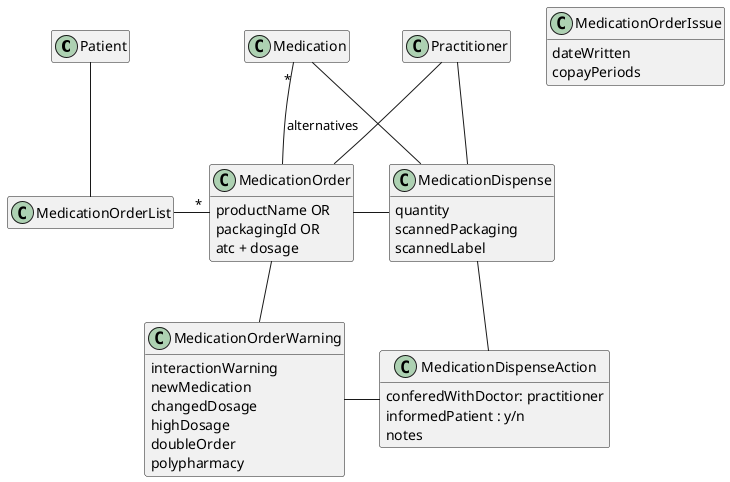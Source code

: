 @startuml

class Patient

class MedicationOrderList

class MedicationOrder {
    productName OR
    packagingId OR
    atc + dosage
}

class MedicationOrderIssue {
    dateWritten
    copayPeriods
}

class MedicationOrderWarning {
    interactionWarning
    newMedication
    changedDosage
    highDosage
    doubleOrder
    polypharmacy
}

class Medication

class Practitioner

class MedicationDispense {
    quantity
    scannedPackaging
    scannedLabel    
}

class MedicationDispenseAction {
    conferedWithDoctor: practitioner
    informedPatient : y/n
    notes
}

Patient -down- MedicationOrderList
MedicationOrderList -right- "*" MedicationOrder
MedicationOrder -up- Practitioner
MedicationOrder -down- MedicationOrderWarning
MedicationOrder -right- MedicationDispense
MedicationDispense -down- MedicationDispenseAction
MedicationOrderWarning -right- MedicationDispenseAction

MedicationOrder -up- "*" Medication: alternatives
MedicationDispense -up- Medication
MedicationDispense -up- Practitioner

hide empty members
hide methods
@enduml

